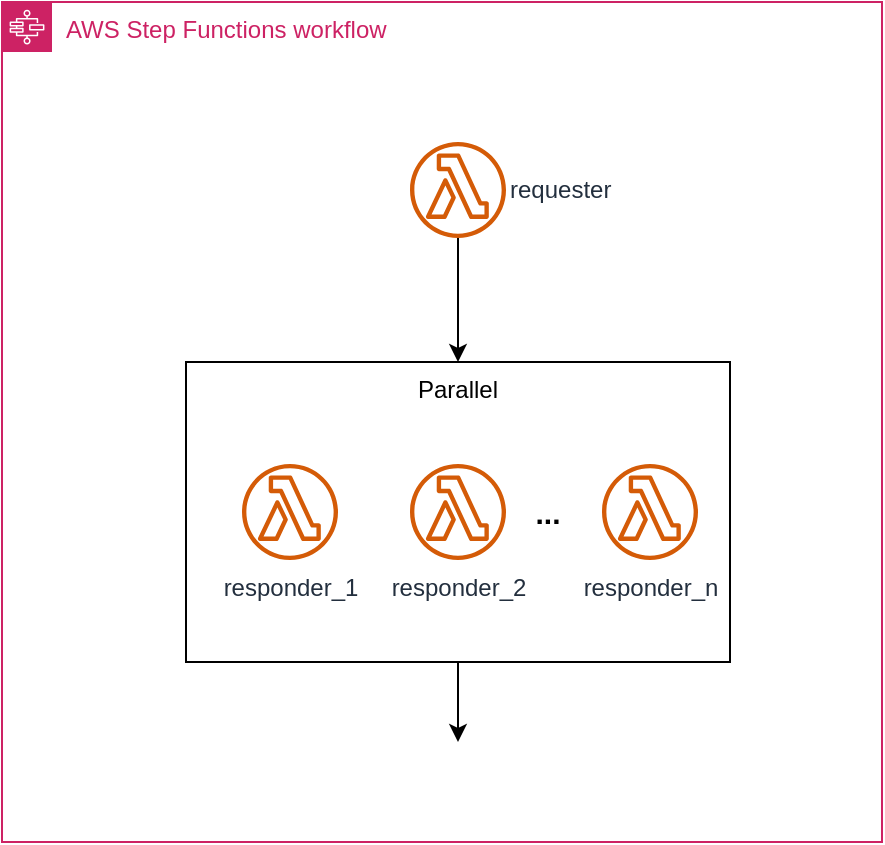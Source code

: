 <mxfile version="21.6.1" type="device" pages="2">
  <diagram name="ScatterGatherStepfunction" id="cMgIsSccXNj6GCkzzv1q">
    <mxGraphModel dx="1306" dy="894" grid="1" gridSize="10" guides="1" tooltips="1" connect="1" arrows="1" fold="1" page="1" pageScale="1" pageWidth="827" pageHeight="1169" math="0" shadow="0">
      <root>
        <mxCell id="0" />
        <mxCell id="1" parent="0" />
        <mxCell id="nxhAr-7SDfGe0P9x2-T0-19" value="AWS Step Functions workflow" style="points=[[0,0],[0.25,0],[0.5,0],[0.75,0],[1,0],[1,0.25],[1,0.5],[1,0.75],[1,1],[0.75,1],[0.5,1],[0.25,1],[0,1],[0,0.75],[0,0.5],[0,0.25]];outlineConnect=0;gradientColor=none;html=1;whiteSpace=wrap;fontSize=12;fontStyle=0;container=1;pointerEvents=0;collapsible=0;recursiveResize=0;shape=mxgraph.aws4.group;grIcon=mxgraph.aws4.group_aws_step_functions_workflow;strokeColor=#CD2264;fillColor=none;verticalAlign=top;align=left;spacingLeft=30;fontColor=#CD2264;dashed=0;" parent="1" vertex="1">
          <mxGeometry x="50" y="610" width="440" height="420" as="geometry" />
        </mxCell>
        <mxCell id="nxhAr-7SDfGe0P9x2-T0-24" style="edgeStyle=orthogonalEdgeStyle;rounded=0;orthogonalLoop=1;jettySize=auto;html=1;" parent="nxhAr-7SDfGe0P9x2-T0-19" source="nxhAr-7SDfGe0P9x2-T0-22" target="nxhAr-7SDfGe0P9x2-T0-23" edge="1">
          <mxGeometry relative="1" as="geometry" />
        </mxCell>
        <mxCell id="nxhAr-7SDfGe0P9x2-T0-22" value="requester" style="sketch=0;outlineConnect=0;fontColor=#232F3E;gradientColor=none;fillColor=#D45B07;strokeColor=none;dashed=0;verticalLabelPosition=middle;verticalAlign=middle;align=left;html=1;fontSize=12;fontStyle=0;aspect=fixed;pointerEvents=1;shape=mxgraph.aws4.lambda_function;labelPosition=right;" parent="nxhAr-7SDfGe0P9x2-T0-19" vertex="1">
          <mxGeometry x="204" y="70" width="48" height="48" as="geometry" />
        </mxCell>
        <mxCell id="nxhAr-7SDfGe0P9x2-T0-27" style="edgeStyle=orthogonalEdgeStyle;rounded=0;orthogonalLoop=1;jettySize=auto;html=1;" parent="nxhAr-7SDfGe0P9x2-T0-19" source="nxhAr-7SDfGe0P9x2-T0-23" edge="1">
          <mxGeometry relative="1" as="geometry">
            <mxPoint x="228" y="370" as="targetPoint" />
          </mxGeometry>
        </mxCell>
        <mxCell id="nxhAr-7SDfGe0P9x2-T0-23" value="Parallel" style="rounded=0;whiteSpace=wrap;html=1;verticalAlign=top;labelPosition=center;verticalLabelPosition=middle;align=center;" parent="nxhAr-7SDfGe0P9x2-T0-19" vertex="1">
          <mxGeometry x="92" y="180" width="272" height="150" as="geometry" />
        </mxCell>
        <mxCell id="nxhAr-7SDfGe0P9x2-T0-25" value="responder_1" style="sketch=0;outlineConnect=0;fontColor=#232F3E;gradientColor=none;fillColor=#D45B07;strokeColor=none;dashed=0;verticalLabelPosition=bottom;verticalAlign=top;align=center;html=1;fontSize=12;fontStyle=0;aspect=fixed;pointerEvents=1;shape=mxgraph.aws4.lambda_function;" parent="nxhAr-7SDfGe0P9x2-T0-19" vertex="1">
          <mxGeometry x="120" y="231" width="48" height="48" as="geometry" />
        </mxCell>
        <mxCell id="RJ--mYBOv87gW2AHsLst-10" value="responder_2" style="sketch=0;outlineConnect=0;fontColor=#232F3E;gradientColor=none;fillColor=#D45B07;strokeColor=none;dashed=0;verticalLabelPosition=bottom;verticalAlign=top;align=center;html=1;fontSize=12;fontStyle=0;aspect=fixed;pointerEvents=1;shape=mxgraph.aws4.lambda_function;" parent="nxhAr-7SDfGe0P9x2-T0-19" vertex="1">
          <mxGeometry x="204" y="231" width="48" height="48" as="geometry" />
        </mxCell>
        <mxCell id="RJ--mYBOv87gW2AHsLst-11" value="responder_n" style="sketch=0;outlineConnect=0;fontColor=#232F3E;gradientColor=none;fillColor=#D45B07;strokeColor=none;dashed=0;verticalLabelPosition=bottom;verticalAlign=top;align=center;html=1;fontSize=12;fontStyle=0;aspect=fixed;pointerEvents=1;shape=mxgraph.aws4.lambda_function;" parent="nxhAr-7SDfGe0P9x2-T0-19" vertex="1">
          <mxGeometry x="300" y="231" width="48" height="48" as="geometry" />
        </mxCell>
        <mxCell id="RJ--mYBOv87gW2AHsLst-13" value="&lt;font style=&quot;font-size: 15px;&quot;&gt;&lt;b&gt;...&lt;/b&gt;&lt;/font&gt;" style="text;html=1;strokeColor=none;fillColor=none;align=center;verticalAlign=middle;whiteSpace=wrap;rounded=0;" parent="nxhAr-7SDfGe0P9x2-T0-19" vertex="1">
          <mxGeometry x="260" y="240" width="26" height="30" as="geometry" />
        </mxCell>
      </root>
    </mxGraphModel>
  </diagram>
  <diagram id="_W-7N8D4Ok4znjJ53iwP" name="ScatterGatherSNSSQS">
    <mxGraphModel dx="2133" dy="894" grid="1" gridSize="10" guides="1" tooltips="1" connect="1" arrows="1" fold="1" page="1" pageScale="1" pageWidth="827" pageHeight="1169" math="0" shadow="0">
      <root>
        <mxCell id="0" />
        <mxCell id="1" parent="0" />
        <mxCell id="2aqoYknFNSytspM0Fhfo-1" style="edgeStyle=orthogonalEdgeStyle;rounded=0;orthogonalLoop=1;jettySize=auto;html=1;" parent="1" source="2aqoYknFNSytspM0Fhfo-4" target="2aqoYknFNSytspM0Fhfo-12" edge="1">
          <mxGeometry relative="1" as="geometry">
            <Array as="points">
              <mxPoint x="200" y="259" />
              <mxPoint x="200" y="104" />
            </Array>
          </mxGeometry>
        </mxCell>
        <mxCell id="2aqoYknFNSytspM0Fhfo-2" style="edgeStyle=orthogonalEdgeStyle;rounded=0;orthogonalLoop=1;jettySize=auto;html=1;" parent="1" source="2aqoYknFNSytspM0Fhfo-4" target="2aqoYknFNSytspM0Fhfo-14" edge="1">
          <mxGeometry relative="1" as="geometry">
            <Array as="points">
              <mxPoint x="200" y="259" />
              <mxPoint x="200" y="196" />
            </Array>
          </mxGeometry>
        </mxCell>
        <mxCell id="2aqoYknFNSytspM0Fhfo-3" style="edgeStyle=orthogonalEdgeStyle;rounded=0;orthogonalLoop=1;jettySize=auto;html=1;" parent="1" source="2aqoYknFNSytspM0Fhfo-4" target="2aqoYknFNSytspM0Fhfo-16" edge="1">
          <mxGeometry relative="1" as="geometry">
            <Array as="points">
              <mxPoint x="200" y="259" />
              <mxPoint x="200" y="374" />
            </Array>
          </mxGeometry>
        </mxCell>
        <mxCell id="2aqoYknFNSytspM0Fhfo-4" value="SNS" style="sketch=0;points=[[0,0,0],[0.25,0,0],[0.5,0,0],[0.75,0,0],[1,0,0],[0,1,0],[0.25,1,0],[0.5,1,0],[0.75,1,0],[1,1,0],[0,0.25,0],[0,0.5,0],[0,0.75,0],[1,0.25,0],[1,0.5,0],[1,0.75,0]];outlineConnect=0;fontColor=#232F3E;gradientColor=#FF4F8B;gradientDirection=north;fillColor=#BC1356;strokeColor=#ffffff;dashed=0;verticalLabelPosition=bottom;verticalAlign=top;align=center;html=1;fontSize=12;fontStyle=0;aspect=fixed;shape=mxgraph.aws4.resourceIcon;resIcon=mxgraph.aws4.sns;" parent="1" vertex="1">
          <mxGeometry x="60" y="220" width="78" height="78" as="geometry" />
        </mxCell>
        <mxCell id="2aqoYknFNSytspM0Fhfo-5" value="" style="endArrow=none;dashed=1;html=1;dashPattern=1 3;strokeWidth=2;rounded=0;" parent="1" edge="1">
          <mxGeometry width="50" height="50" relative="1" as="geometry">
            <mxPoint x="304.5" y="340" as="sourcePoint" />
            <mxPoint x="304.5" y="270" as="targetPoint" />
          </mxGeometry>
        </mxCell>
        <mxCell id="2aqoYknFNSytspM0Fhfo-6" style="edgeStyle=orthogonalEdgeStyle;rounded=0;orthogonalLoop=1;jettySize=auto;html=1;" parent="1" source="2aqoYknFNSytspM0Fhfo-7" target="2aqoYknFNSytspM0Fhfo-8" edge="1">
          <mxGeometry relative="1" as="geometry" />
        </mxCell>
        <mxCell id="2aqoYknFNSytspM0Fhfo-7" value="aggregator_queue" style="sketch=0;points=[[0,0,0],[0.25,0,0],[0.5,0,0],[0.75,0,0],[1,0,0],[0,1,0],[0.25,1,0],[0.5,1,0],[0.75,1,0],[1,1,0],[0,0.25,0],[0,0.5,0],[0,0.75,0],[1,0.25,0],[1,0.5,0],[1,0.75,0]];outlineConnect=0;fontColor=#232F3E;gradientColor=#FF4F8B;gradientDirection=north;fillColor=#BC1356;strokeColor=#ffffff;dashed=0;verticalLabelPosition=bottom;verticalAlign=top;align=center;html=1;fontSize=12;fontStyle=0;aspect=fixed;shape=mxgraph.aws4.resourceIcon;resIcon=mxgraph.aws4.sqs;" parent="1" vertex="1">
          <mxGeometry x="490" y="220" width="63" height="63" as="geometry" />
        </mxCell>
        <mxCell id="e9thoK7sQ_lh9QMzKPky-2" style="edgeStyle=orthogonalEdgeStyle;rounded=0;orthogonalLoop=1;jettySize=auto;html=1;entryX=0;entryY=0.5;entryDx=0;entryDy=0;entryPerimeter=0;" edge="1" parent="1" source="2aqoYknFNSytspM0Fhfo-8" target="e9thoK7sQ_lh9QMzKPky-1">
          <mxGeometry relative="1" as="geometry" />
        </mxCell>
        <mxCell id="2aqoYknFNSytspM0Fhfo-8" value="aggregator" style="sketch=0;outlineConnect=0;fontColor=#232F3E;gradientColor=none;fillColor=#D45B07;strokeColor=none;dashed=0;verticalLabelPosition=bottom;verticalAlign=top;align=center;html=1;fontSize=12;fontStyle=0;aspect=fixed;pointerEvents=1;shape=mxgraph.aws4.lambda_function;" parent="1" vertex="1">
          <mxGeometry x="640" y="227.5" width="48" height="48" as="geometry" />
        </mxCell>
        <mxCell id="2aqoYknFNSytspM0Fhfo-9" style="edgeStyle=orthogonalEdgeStyle;rounded=0;orthogonalLoop=1;jettySize=auto;html=1;entryX=0;entryY=0.5;entryDx=0;entryDy=0;entryPerimeter=0;" parent="1" source="2aqoYknFNSytspM0Fhfo-10" target="2aqoYknFNSytspM0Fhfo-4" edge="1">
          <mxGeometry relative="1" as="geometry" />
        </mxCell>
        <mxCell id="2aqoYknFNSytspM0Fhfo-10" value="requester" style="sketch=0;outlineConnect=0;fontColor=#232F3E;gradientColor=none;fillColor=#D45B07;strokeColor=none;dashed=0;verticalLabelPosition=bottom;verticalAlign=top;align=center;html=1;fontSize=12;fontStyle=0;aspect=fixed;pointerEvents=1;shape=mxgraph.aws4.lambda_function;" parent="1" vertex="1">
          <mxGeometry x="-110" y="235" width="48" height="48" as="geometry" />
        </mxCell>
        <mxCell id="2aqoYknFNSytspM0Fhfo-11" style="edgeStyle=orthogonalEdgeStyle;rounded=0;orthogonalLoop=1;jettySize=auto;html=1;entryX=0;entryY=0.5;entryDx=0;entryDy=0;entryPerimeter=0;" parent="1" source="2aqoYknFNSytspM0Fhfo-12" target="2aqoYknFNSytspM0Fhfo-7" edge="1">
          <mxGeometry relative="1" as="geometry" />
        </mxCell>
        <mxCell id="2aqoYknFNSytspM0Fhfo-12" value="responder_1" style="sketch=0;outlineConnect=0;fontColor=#232F3E;gradientColor=none;fillColor=#D45B07;strokeColor=none;dashed=0;verticalLabelPosition=bottom;verticalAlign=top;align=center;html=1;fontSize=12;fontStyle=0;aspect=fixed;pointerEvents=1;shape=mxgraph.aws4.lambda_function;" parent="1" vertex="1">
          <mxGeometry x="280" y="80" width="48" height="48" as="geometry" />
        </mxCell>
        <mxCell id="2aqoYknFNSytspM0Fhfo-13" style="edgeStyle=orthogonalEdgeStyle;rounded=0;orthogonalLoop=1;jettySize=auto;html=1;" parent="1" source="2aqoYknFNSytspM0Fhfo-14" target="2aqoYknFNSytspM0Fhfo-7" edge="1">
          <mxGeometry relative="1" as="geometry" />
        </mxCell>
        <mxCell id="2aqoYknFNSytspM0Fhfo-14" value="responder_2" style="sketch=0;outlineConnect=0;fontColor=#232F3E;gradientColor=none;fillColor=#D45B07;strokeColor=none;dashed=0;verticalLabelPosition=bottom;verticalAlign=top;align=center;html=1;fontSize=12;fontStyle=0;aspect=fixed;pointerEvents=1;shape=mxgraph.aws4.lambda_function;" parent="1" vertex="1">
          <mxGeometry x="280" y="172" width="48" height="48" as="geometry" />
        </mxCell>
        <mxCell id="2aqoYknFNSytspM0Fhfo-15" style="edgeStyle=orthogonalEdgeStyle;rounded=0;orthogonalLoop=1;jettySize=auto;html=1;entryX=0;entryY=0.5;entryDx=0;entryDy=0;entryPerimeter=0;" parent="1" source="2aqoYknFNSytspM0Fhfo-16" target="2aqoYknFNSytspM0Fhfo-7" edge="1">
          <mxGeometry relative="1" as="geometry" />
        </mxCell>
        <mxCell id="2aqoYknFNSytspM0Fhfo-16" value="responder_n" style="sketch=0;outlineConnect=0;fontColor=#232F3E;gradientColor=none;fillColor=#D45B07;strokeColor=none;dashed=0;verticalLabelPosition=bottom;verticalAlign=top;align=center;html=1;fontSize=12;fontStyle=0;aspect=fixed;pointerEvents=1;shape=mxgraph.aws4.lambda_function;" parent="1" vertex="1">
          <mxGeometry x="280" y="350" width="48" height="48" as="geometry" />
        </mxCell>
        <mxCell id="e9thoK7sQ_lh9QMzKPky-1" value="QuoteTable" style="sketch=0;points=[[0,0,0],[0.25,0,0],[0.5,0,0],[0.75,0,0],[1,0,0],[0,1,0],[0.25,1,0],[0.5,1,0],[0.75,1,0],[1,1,0],[0,0.25,0],[0,0.5,0],[0,0.75,0],[1,0.25,0],[1,0.5,0],[1,0.75,0]];outlineConnect=0;fontColor=#232F3E;gradientColor=#4D72F3;gradientDirection=north;fillColor=#3334B9;strokeColor=#ffffff;dashed=0;verticalLabelPosition=bottom;verticalAlign=top;align=center;html=1;fontSize=12;fontStyle=0;aspect=fixed;shape=mxgraph.aws4.resourceIcon;resIcon=mxgraph.aws4.dynamodb;" vertex="1" parent="1">
          <mxGeometry x="740" y="222.5" width="58" height="58" as="geometry" />
        </mxCell>
      </root>
    </mxGraphModel>
  </diagram>
</mxfile>

